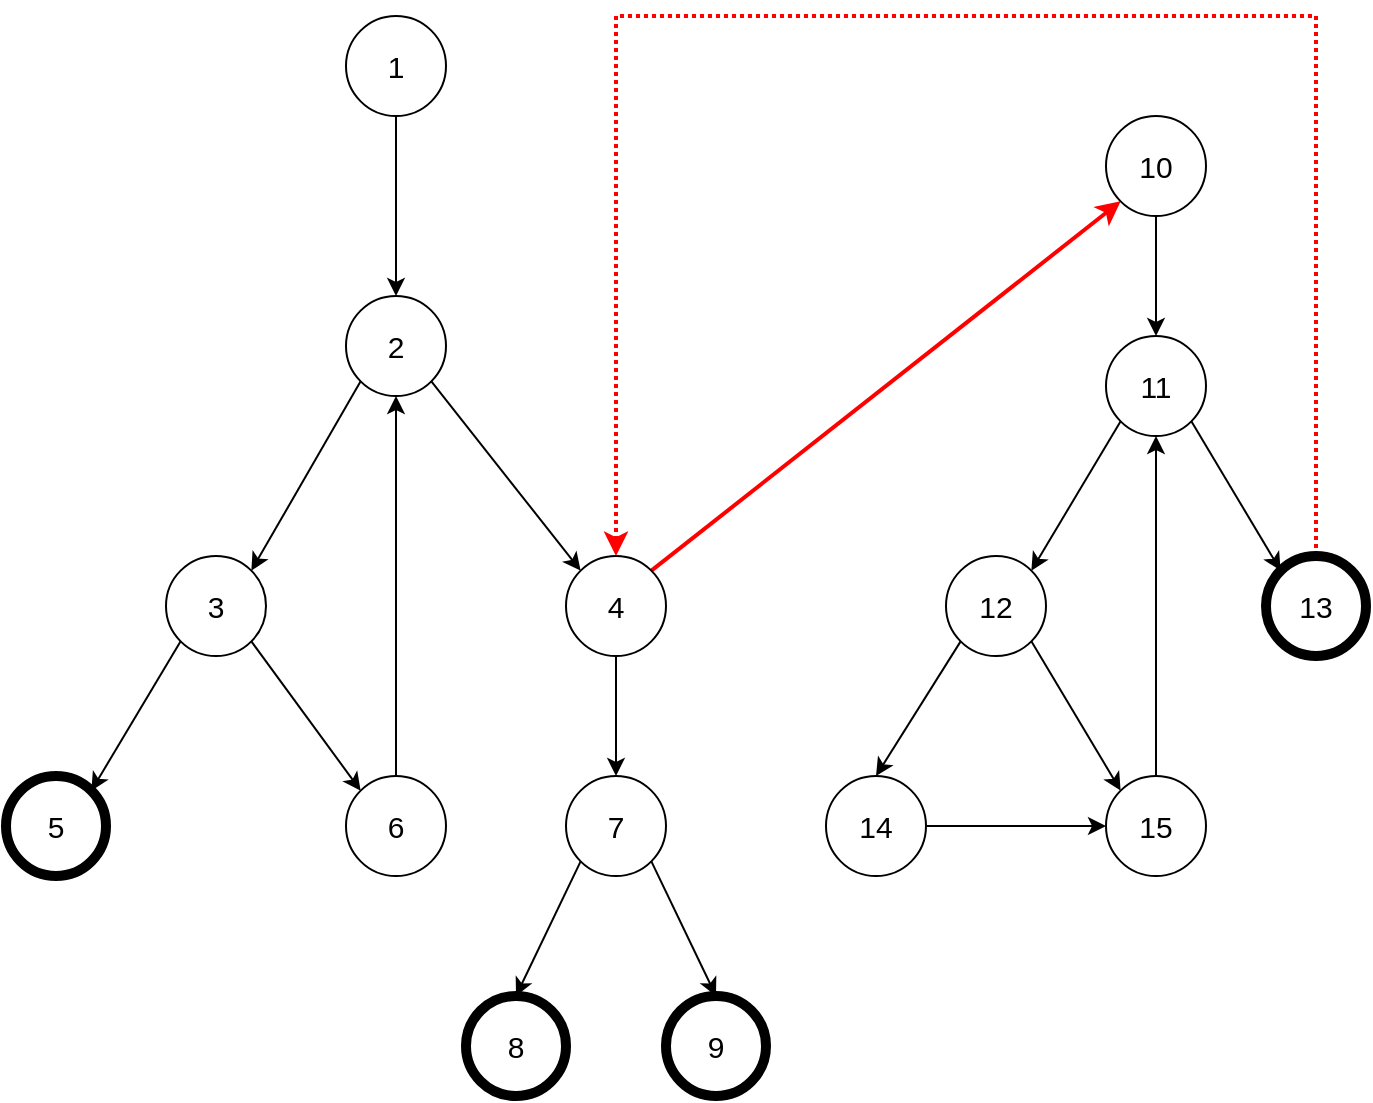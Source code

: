 <mxfile version="24.2.5" type="github">
  <diagram name="Page-1" id="D3VAJ1gMNvXtuMVixLOo">
    <mxGraphModel dx="1050" dy="618" grid="1" gridSize="10" guides="1" tooltips="1" connect="1" arrows="1" fold="1" page="1" pageScale="1" pageWidth="850" pageHeight="1100" math="0" shadow="0">
      <root>
        <mxCell id="0" />
        <mxCell id="1" parent="0" />
        <mxCell id="Z1iyhwf6vD_66FzoH7Ow-2" value="&lt;font style=&quot;font-size: 15px;&quot;&gt;2&lt;/font&gt;" style="ellipse;whiteSpace=wrap;html=1;aspect=fixed;" vertex="1" parent="1">
          <mxGeometry x="220" y="250" width="50" height="50" as="geometry" />
        </mxCell>
        <mxCell id="Z1iyhwf6vD_66FzoH7Ow-3" value="" style="endArrow=classic;html=1;rounded=0;exitX=0.5;exitY=1;exitDx=0;exitDy=0;entryX=0.5;entryY=0;entryDx=0;entryDy=0;" edge="1" parent="1" source="Z1iyhwf6vD_66FzoH7Ow-4" target="Z1iyhwf6vD_66FzoH7Ow-2">
          <mxGeometry width="50" height="50" relative="1" as="geometry">
            <mxPoint x="245" y="160" as="sourcePoint" />
            <mxPoint x="100" y="200" as="targetPoint" />
          </mxGeometry>
        </mxCell>
        <mxCell id="Z1iyhwf6vD_66FzoH7Ow-4" value="&lt;font style=&quot;font-size: 15px;&quot;&gt;1&lt;/font&gt;" style="ellipse;whiteSpace=wrap;html=1;aspect=fixed;" vertex="1" parent="1">
          <mxGeometry x="220" y="110" width="50" height="50" as="geometry" />
        </mxCell>
        <mxCell id="Z1iyhwf6vD_66FzoH7Ow-5" value="&lt;font style=&quot;font-size: 15px;&quot;&gt;3&lt;/font&gt;" style="ellipse;whiteSpace=wrap;html=1;aspect=fixed;" vertex="1" parent="1">
          <mxGeometry x="130" y="380" width="50" height="50" as="geometry" />
        </mxCell>
        <mxCell id="Z1iyhwf6vD_66FzoH7Ow-6" value="&lt;font style=&quot;font-size: 15px;&quot;&gt;6&lt;/font&gt;" style="ellipse;whiteSpace=wrap;html=1;aspect=fixed;" vertex="1" parent="1">
          <mxGeometry x="220" y="490" width="50" height="50" as="geometry" />
        </mxCell>
        <mxCell id="Z1iyhwf6vD_66FzoH7Ow-7" value="&lt;font style=&quot;font-size: 15px;&quot;&gt;5&lt;/font&gt;" style="ellipse;whiteSpace=wrap;html=1;aspect=fixed;strokeWidth=5;" vertex="1" parent="1">
          <mxGeometry x="50" y="490" width="50" height="50" as="geometry" />
        </mxCell>
        <mxCell id="Z1iyhwf6vD_66FzoH7Ow-8" value="" style="endArrow=classic;html=1;rounded=0;exitX=0;exitY=1;exitDx=0;exitDy=0;entryX=1;entryY=0;entryDx=0;entryDy=0;" edge="1" parent="1" source="Z1iyhwf6vD_66FzoH7Ow-2" target="Z1iyhwf6vD_66FzoH7Ow-5">
          <mxGeometry width="50" height="50" relative="1" as="geometry">
            <mxPoint x="244.5" y="290" as="sourcePoint" />
            <mxPoint x="244.5" y="410" as="targetPoint" />
          </mxGeometry>
        </mxCell>
        <mxCell id="Z1iyhwf6vD_66FzoH7Ow-9" value="" style="endArrow=classic;html=1;rounded=0;exitX=0;exitY=1;exitDx=0;exitDy=0;entryX=1;entryY=0;entryDx=0;entryDy=0;" edge="1" parent="1" source="Z1iyhwf6vD_66FzoH7Ow-5" target="Z1iyhwf6vD_66FzoH7Ow-7">
          <mxGeometry width="50" height="50" relative="1" as="geometry">
            <mxPoint x="130" y="455" as="sourcePoint" />
            <mxPoint x="130" y="575" as="targetPoint" />
          </mxGeometry>
        </mxCell>
        <mxCell id="Z1iyhwf6vD_66FzoH7Ow-10" value="" style="endArrow=classic;html=1;rounded=0;exitX=0.5;exitY=0;exitDx=0;exitDy=0;entryX=0.5;entryY=1;entryDx=0;entryDy=0;" edge="1" parent="1" source="Z1iyhwf6vD_66FzoH7Ow-6" target="Z1iyhwf6vD_66FzoH7Ow-2">
          <mxGeometry width="50" height="50" relative="1" as="geometry">
            <mxPoint x="275" y="160" as="sourcePoint" />
            <mxPoint x="275" y="280" as="targetPoint" />
          </mxGeometry>
        </mxCell>
        <mxCell id="Z1iyhwf6vD_66FzoH7Ow-11" value="" style="endArrow=classic;html=1;rounded=0;exitX=1;exitY=1;exitDx=0;exitDy=0;entryX=0;entryY=0;entryDx=0;entryDy=0;" edge="1" parent="1" source="Z1iyhwf6vD_66FzoH7Ow-5" target="Z1iyhwf6vD_66FzoH7Ow-6">
          <mxGeometry width="50" height="50" relative="1" as="geometry">
            <mxPoint x="285" y="170" as="sourcePoint" />
            <mxPoint x="285" y="290" as="targetPoint" />
          </mxGeometry>
        </mxCell>
        <mxCell id="Z1iyhwf6vD_66FzoH7Ow-13" value="&lt;font style=&quot;font-size: 15px;&quot;&gt;7&lt;/font&gt;" style="ellipse;whiteSpace=wrap;html=1;aspect=fixed;" vertex="1" parent="1">
          <mxGeometry x="330" y="490" width="50" height="50" as="geometry" />
        </mxCell>
        <mxCell id="Z1iyhwf6vD_66FzoH7Ow-14" value="&lt;font style=&quot;font-size: 15px;&quot;&gt;9&lt;/font&gt;" style="ellipse;whiteSpace=wrap;html=1;aspect=fixed;strokeWidth=5;" vertex="1" parent="1">
          <mxGeometry x="380" y="600" width="50" height="50" as="geometry" />
        </mxCell>
        <mxCell id="Z1iyhwf6vD_66FzoH7Ow-15" value="&lt;font style=&quot;font-size: 15px;&quot;&gt;8&lt;/font&gt;" style="ellipse;whiteSpace=wrap;html=1;aspect=fixed;strokeWidth=5;" vertex="1" parent="1">
          <mxGeometry x="280" y="600" width="50" height="50" as="geometry" />
        </mxCell>
        <mxCell id="Z1iyhwf6vD_66FzoH7Ow-38" style="rounded=0;orthogonalLoop=1;jettySize=auto;html=1;exitX=1;exitY=0;exitDx=0;exitDy=0;entryX=0;entryY=1;entryDx=0;entryDy=0;strokeWidth=2;strokeColor=#FF0000;" edge="1" parent="1" source="Z1iyhwf6vD_66FzoH7Ow-16" target="Z1iyhwf6vD_66FzoH7Ow-24">
          <mxGeometry relative="1" as="geometry" />
        </mxCell>
        <mxCell id="Z1iyhwf6vD_66FzoH7Ow-16" value="&lt;font style=&quot;font-size: 15px;&quot;&gt;4&lt;/font&gt;" style="ellipse;whiteSpace=wrap;html=1;aspect=fixed;" vertex="1" parent="1">
          <mxGeometry x="330" y="380" width="50" height="50" as="geometry" />
        </mxCell>
        <mxCell id="Z1iyhwf6vD_66FzoH7Ow-17" value="" style="endArrow=classic;html=1;rounded=0;exitX=0.5;exitY=1;exitDx=0;exitDy=0;entryX=0.5;entryY=0;entryDx=0;entryDy=0;" edge="1" parent="1" source="Z1iyhwf6vD_66FzoH7Ow-16" target="Z1iyhwf6vD_66FzoH7Ow-13">
          <mxGeometry width="50" height="50" relative="1" as="geometry">
            <mxPoint x="255" y="140" as="sourcePoint" />
            <mxPoint x="255" y="260" as="targetPoint" />
          </mxGeometry>
        </mxCell>
        <mxCell id="Z1iyhwf6vD_66FzoH7Ow-18" value="" style="endArrow=classic;html=1;rounded=0;exitX=0;exitY=1;exitDx=0;exitDy=0;entryX=0.5;entryY=0;entryDx=0;entryDy=0;" edge="1" parent="1" source="Z1iyhwf6vD_66FzoH7Ow-13" target="Z1iyhwf6vD_66FzoH7Ow-15">
          <mxGeometry width="50" height="50" relative="1" as="geometry">
            <mxPoint x="265" y="150" as="sourcePoint" />
            <mxPoint x="265" y="270" as="targetPoint" />
          </mxGeometry>
        </mxCell>
        <mxCell id="Z1iyhwf6vD_66FzoH7Ow-19" value="" style="endArrow=classic;html=1;rounded=0;exitX=1;exitY=1;exitDx=0;exitDy=0;entryX=0.5;entryY=0;entryDx=0;entryDy=0;" edge="1" parent="1" source="Z1iyhwf6vD_66FzoH7Ow-13" target="Z1iyhwf6vD_66FzoH7Ow-14">
          <mxGeometry width="50" height="50" relative="1" as="geometry">
            <mxPoint x="275" y="160" as="sourcePoint" />
            <mxPoint x="275" y="280" as="targetPoint" />
          </mxGeometry>
        </mxCell>
        <mxCell id="Z1iyhwf6vD_66FzoH7Ow-20" value="" style="endArrow=classic;html=1;rounded=0;exitX=1;exitY=1;exitDx=0;exitDy=0;entryX=0;entryY=0;entryDx=0;entryDy=0;" edge="1" parent="1" source="Z1iyhwf6vD_66FzoH7Ow-2" target="Z1iyhwf6vD_66FzoH7Ow-16">
          <mxGeometry width="50" height="50" relative="1" as="geometry">
            <mxPoint x="285" y="170" as="sourcePoint" />
            <mxPoint x="285" y="290" as="targetPoint" />
          </mxGeometry>
        </mxCell>
        <mxCell id="Z1iyhwf6vD_66FzoH7Ow-21" value="&lt;font style=&quot;font-size: 15px;&quot;&gt;11&lt;/font&gt;" style="ellipse;whiteSpace=wrap;html=1;aspect=fixed;" vertex="1" parent="1">
          <mxGeometry x="600" y="270" width="50" height="50" as="geometry" />
        </mxCell>
        <mxCell id="Z1iyhwf6vD_66FzoH7Ow-37" style="edgeStyle=orthogonalEdgeStyle;rounded=0;orthogonalLoop=1;jettySize=auto;html=1;entryX=0.5;entryY=0;entryDx=0;entryDy=0;dashed=1;dashPattern=1 1;strokeColor=#FF0000;strokeWidth=2;exitX=0.5;exitY=0;exitDx=0;exitDy=0;" edge="1" parent="1" source="Z1iyhwf6vD_66FzoH7Ow-22" target="Z1iyhwf6vD_66FzoH7Ow-16">
          <mxGeometry relative="1" as="geometry">
            <Array as="points">
              <mxPoint x="705" y="110" />
              <mxPoint x="355" y="110" />
            </Array>
          </mxGeometry>
        </mxCell>
        <mxCell id="Z1iyhwf6vD_66FzoH7Ow-22" value="&lt;font style=&quot;font-size: 15px;&quot;&gt;13&lt;/font&gt;" style="ellipse;whiteSpace=wrap;html=1;aspect=fixed;strokeWidth=5;" vertex="1" parent="1">
          <mxGeometry x="680" y="380" width="50" height="50" as="geometry" />
        </mxCell>
        <mxCell id="Z1iyhwf6vD_66FzoH7Ow-23" value="&lt;font style=&quot;font-size: 15px;&quot;&gt;12&lt;/font&gt;" style="ellipse;whiteSpace=wrap;html=1;aspect=fixed;" vertex="1" parent="1">
          <mxGeometry x="520" y="380" width="50" height="50" as="geometry" />
        </mxCell>
        <mxCell id="Z1iyhwf6vD_66FzoH7Ow-24" value="&lt;font style=&quot;font-size: 15px;&quot;&gt;10&lt;/font&gt;" style="ellipse;whiteSpace=wrap;html=1;aspect=fixed;" vertex="1" parent="1">
          <mxGeometry x="600" y="160" width="50" height="50" as="geometry" />
        </mxCell>
        <mxCell id="Z1iyhwf6vD_66FzoH7Ow-25" value="" style="endArrow=classic;html=1;rounded=0;exitX=0.5;exitY=1;exitDx=0;exitDy=0;entryX=0.5;entryY=0;entryDx=0;entryDy=0;" edge="1" parent="1" source="Z1iyhwf6vD_66FzoH7Ow-24" target="Z1iyhwf6vD_66FzoH7Ow-21">
          <mxGeometry width="50" height="50" relative="1" as="geometry">
            <mxPoint x="575" y="-50" as="sourcePoint" />
            <mxPoint x="575" y="70" as="targetPoint" />
          </mxGeometry>
        </mxCell>
        <mxCell id="Z1iyhwf6vD_66FzoH7Ow-26" value="" style="endArrow=classic;html=1;rounded=0;exitX=0;exitY=1;exitDx=0;exitDy=0;entryX=1;entryY=0;entryDx=0;entryDy=0;" edge="1" parent="1" source="Z1iyhwf6vD_66FzoH7Ow-21" target="Z1iyhwf6vD_66FzoH7Ow-23">
          <mxGeometry width="50" height="50" relative="1" as="geometry">
            <mxPoint x="585" y="-40" as="sourcePoint" />
            <mxPoint x="585" y="80" as="targetPoint" />
          </mxGeometry>
        </mxCell>
        <mxCell id="Z1iyhwf6vD_66FzoH7Ow-27" value="" style="endArrow=classic;html=1;rounded=0;exitX=1;exitY=1;exitDx=0;exitDy=0;entryX=0;entryY=0;entryDx=0;entryDy=0;" edge="1" parent="1" source="Z1iyhwf6vD_66FzoH7Ow-21" target="Z1iyhwf6vD_66FzoH7Ow-22">
          <mxGeometry width="50" height="50" relative="1" as="geometry">
            <mxPoint x="595" y="-30" as="sourcePoint" />
            <mxPoint x="595" y="90" as="targetPoint" />
          </mxGeometry>
        </mxCell>
        <mxCell id="Z1iyhwf6vD_66FzoH7Ow-39" style="edgeStyle=orthogonalEdgeStyle;rounded=0;orthogonalLoop=1;jettySize=auto;html=1;exitX=1;exitY=0.5;exitDx=0;exitDy=0;entryX=0;entryY=0.5;entryDx=0;entryDy=0;" edge="1" parent="1" source="Z1iyhwf6vD_66FzoH7Ow-28" target="Z1iyhwf6vD_66FzoH7Ow-29">
          <mxGeometry relative="1" as="geometry" />
        </mxCell>
        <mxCell id="Z1iyhwf6vD_66FzoH7Ow-28" value="&lt;font style=&quot;font-size: 15px;&quot;&gt;14&lt;/font&gt;" style="ellipse;whiteSpace=wrap;html=1;aspect=fixed;" vertex="1" parent="1">
          <mxGeometry x="460" y="490" width="50" height="50" as="geometry" />
        </mxCell>
        <mxCell id="Z1iyhwf6vD_66FzoH7Ow-29" value="&lt;font style=&quot;font-size: 15px;&quot;&gt;15&lt;/font&gt;" style="ellipse;whiteSpace=wrap;html=1;aspect=fixed;" vertex="1" parent="1">
          <mxGeometry x="600" y="490" width="50" height="50" as="geometry" />
        </mxCell>
        <mxCell id="Z1iyhwf6vD_66FzoH7Ow-30" value="" style="endArrow=classic;html=1;rounded=0;entryX=0.5;entryY=0;entryDx=0;entryDy=0;exitX=0;exitY=1;exitDx=0;exitDy=0;" edge="1" parent="1" source="Z1iyhwf6vD_66FzoH7Ow-23" target="Z1iyhwf6vD_66FzoH7Ow-28">
          <mxGeometry width="50" height="50" relative="1" as="geometry">
            <mxPoint x="620" y="470" as="sourcePoint" />
            <mxPoint x="655" y="420" as="targetPoint" />
          </mxGeometry>
        </mxCell>
        <mxCell id="Z1iyhwf6vD_66FzoH7Ow-31" value="" style="endArrow=classic;html=1;rounded=0;exitX=1;exitY=1;exitDx=0;exitDy=0;entryX=0;entryY=0;entryDx=0;entryDy=0;" edge="1" parent="1" source="Z1iyhwf6vD_66FzoH7Ow-23" target="Z1iyhwf6vD_66FzoH7Ow-29">
          <mxGeometry width="50" height="50" relative="1" as="geometry">
            <mxPoint x="707" y="363" as="sourcePoint" />
            <mxPoint x="665" y="430" as="targetPoint" />
          </mxGeometry>
        </mxCell>
        <mxCell id="Z1iyhwf6vD_66FzoH7Ow-32" value="" style="endArrow=classic;html=1;rounded=0;exitX=0.5;exitY=0;exitDx=0;exitDy=0;entryX=0.5;entryY=1;entryDx=0;entryDy=0;" edge="1" parent="1" source="Z1iyhwf6vD_66FzoH7Ow-29" target="Z1iyhwf6vD_66FzoH7Ow-21">
          <mxGeometry width="50" height="50" relative="1" as="geometry">
            <mxPoint x="673" y="463" as="sourcePoint" />
            <mxPoint x="697" y="537" as="targetPoint" />
          </mxGeometry>
        </mxCell>
      </root>
    </mxGraphModel>
  </diagram>
</mxfile>
